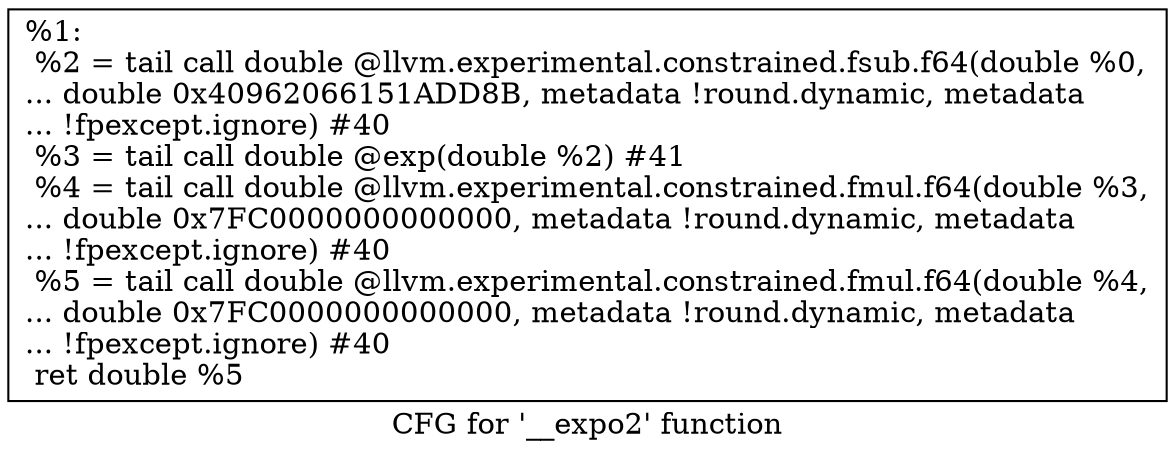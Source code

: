 digraph "CFG for '__expo2' function" {
	label="CFG for '__expo2' function";

	Node0x1727a10 [shape=record,label="{%1:\l  %2 = tail call double @llvm.experimental.constrained.fsub.f64(double %0,\l... double 0x40962066151ADD8B, metadata !round.dynamic, metadata\l... !fpexcept.ignore) #40\l  %3 = tail call double @exp(double %2) #41\l  %4 = tail call double @llvm.experimental.constrained.fmul.f64(double %3,\l... double 0x7FC0000000000000, metadata !round.dynamic, metadata\l... !fpexcept.ignore) #40\l  %5 = tail call double @llvm.experimental.constrained.fmul.f64(double %4,\l... double 0x7FC0000000000000, metadata !round.dynamic, metadata\l... !fpexcept.ignore) #40\l  ret double %5\l}"];
}
